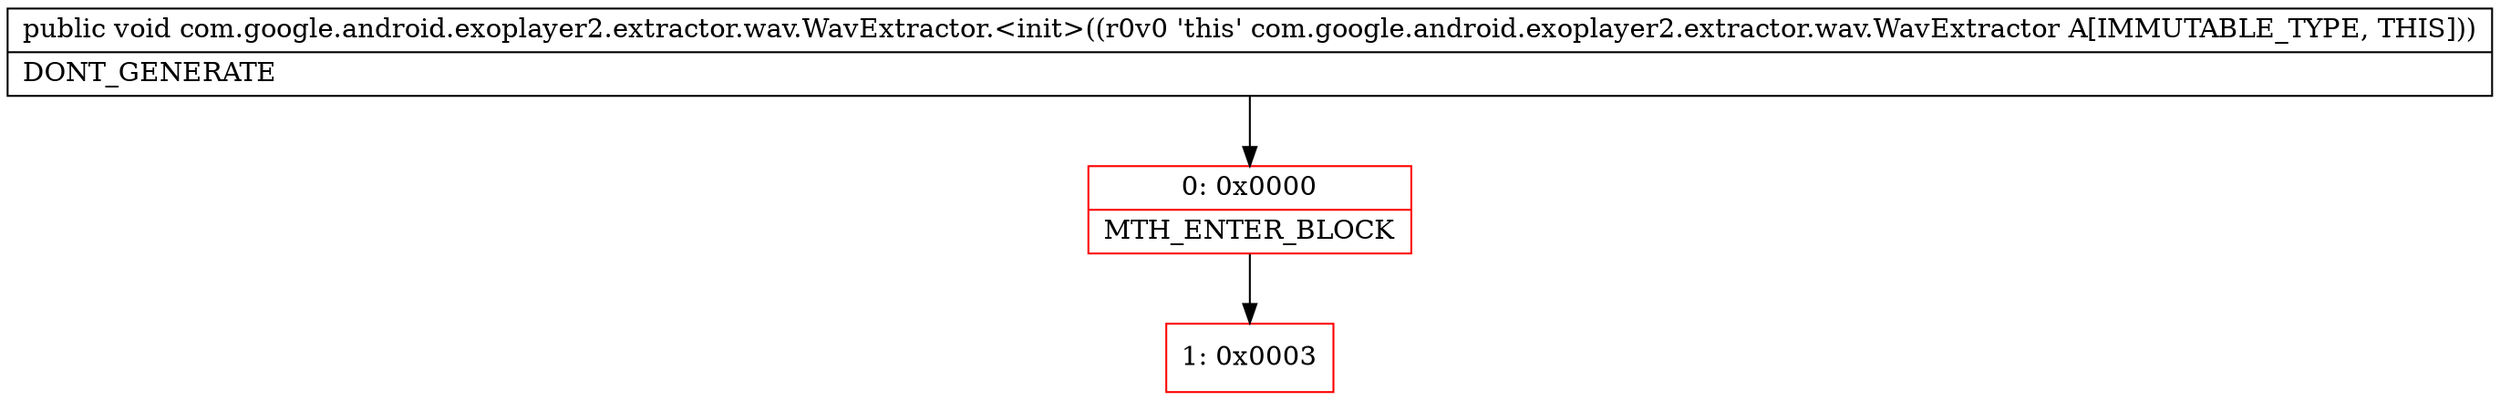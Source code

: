 digraph "CFG forcom.google.android.exoplayer2.extractor.wav.WavExtractor.\<init\>()V" {
subgraph cluster_Region_1575834381 {
label = "R(0)";
node [shape=record,color=blue];
}
Node_0 [shape=record,color=red,label="{0\:\ 0x0000|MTH_ENTER_BLOCK\l}"];
Node_1 [shape=record,color=red,label="{1\:\ 0x0003}"];
MethodNode[shape=record,label="{public void com.google.android.exoplayer2.extractor.wav.WavExtractor.\<init\>((r0v0 'this' com.google.android.exoplayer2.extractor.wav.WavExtractor A[IMMUTABLE_TYPE, THIS]))  | DONT_GENERATE\l}"];
MethodNode -> Node_0;
Node_0 -> Node_1;
}

